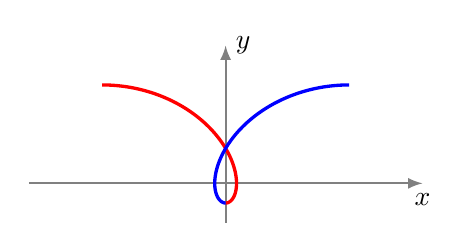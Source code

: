 \begin{tikzpicture}[scale=0.5]

     \draw[->,>=latex,thick, gray] (-5,0)--(5,0) node[below,black] {$x$};
     \draw[->,>=latex,thick, gray] (0,-1)--(0,3.5) node[right,black] {$y$};
     \draw [very thick, color=red,samples=100,smooth, domain=-3.14:0] plot({\x-1.5*sin(\x r)},{1-1.5*cos(-\x r)});
     \draw [very thick, color=blue,samples=100,smooth, domain=0:3.14] plot({\x-1.5*sin(\x r)},{1-1.5*cos(-\x r)});
\end{tikzpicture}
